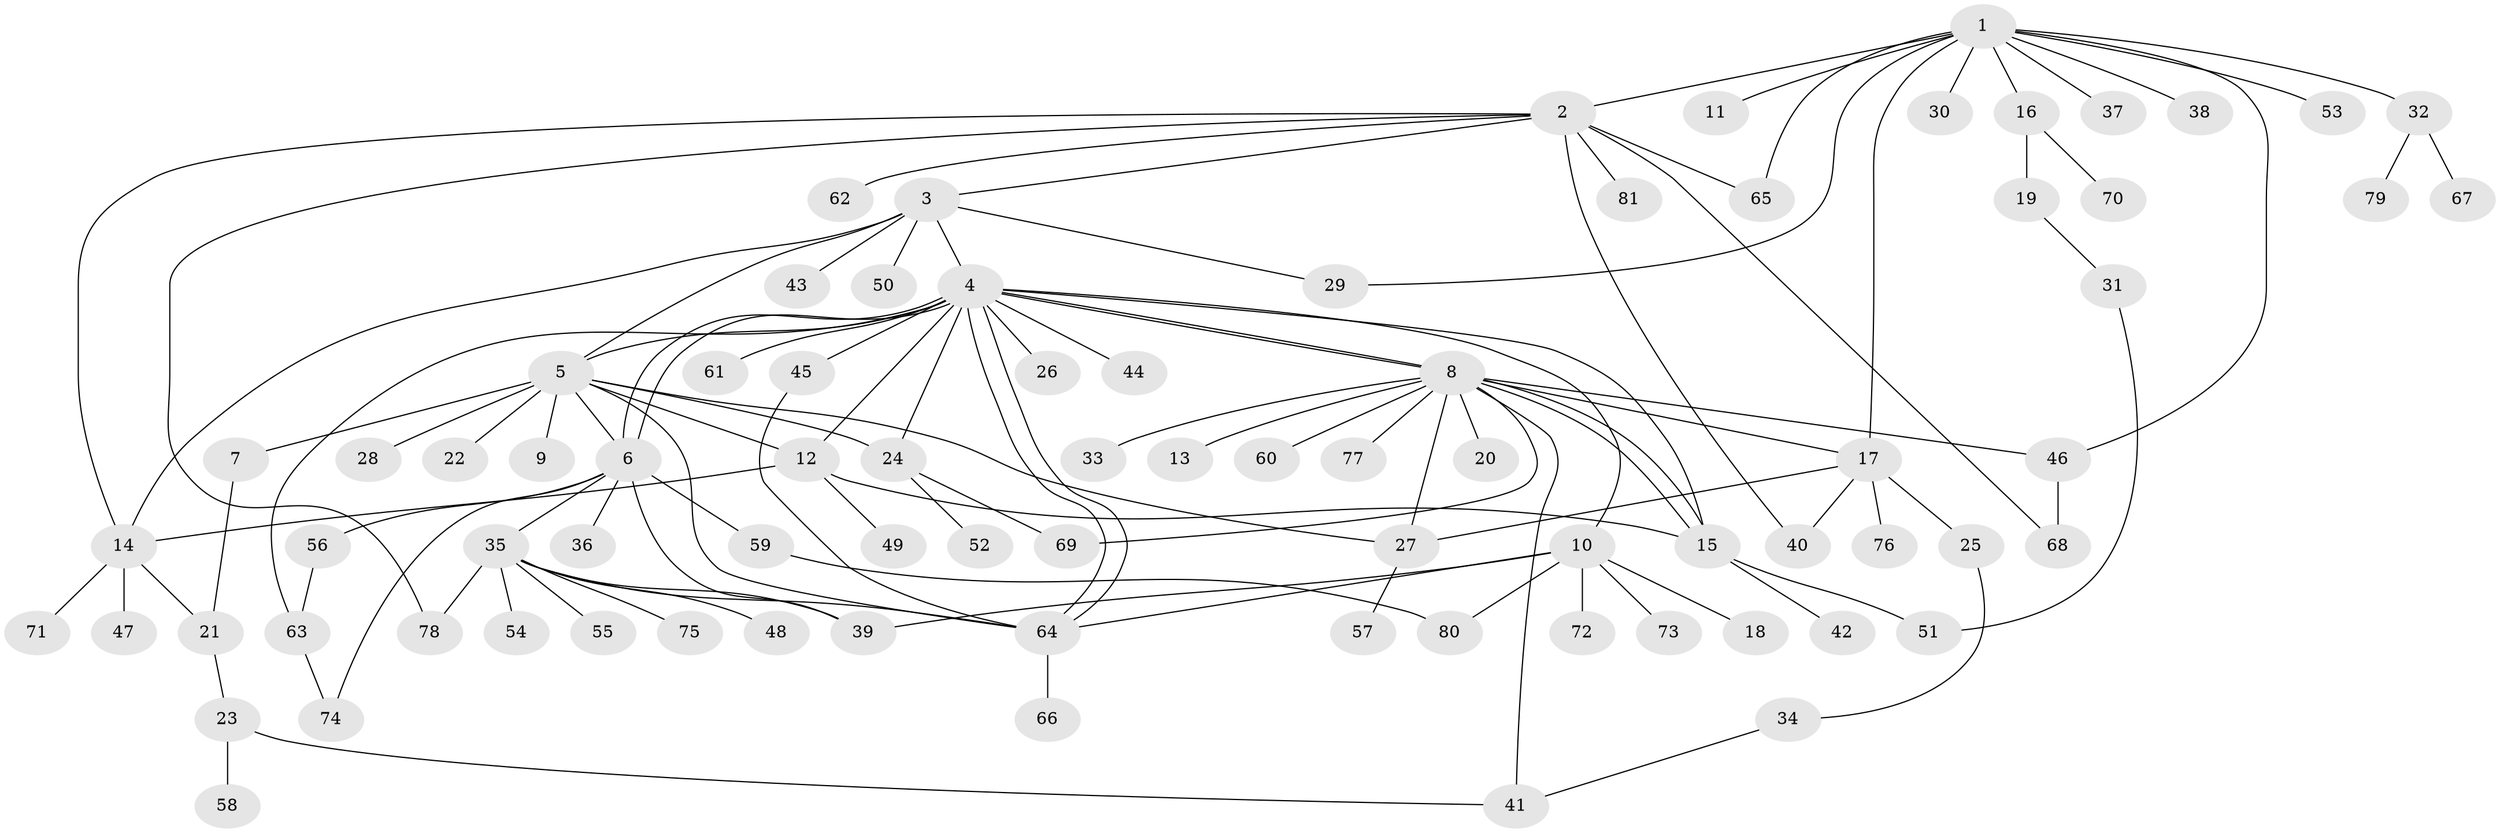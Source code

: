 // Generated by graph-tools (version 1.1) at 2025/47/03/09/25 04:47:18]
// undirected, 81 vertices, 115 edges
graph export_dot {
graph [start="1"]
  node [color=gray90,style=filled];
  1;
  2;
  3;
  4;
  5;
  6;
  7;
  8;
  9;
  10;
  11;
  12;
  13;
  14;
  15;
  16;
  17;
  18;
  19;
  20;
  21;
  22;
  23;
  24;
  25;
  26;
  27;
  28;
  29;
  30;
  31;
  32;
  33;
  34;
  35;
  36;
  37;
  38;
  39;
  40;
  41;
  42;
  43;
  44;
  45;
  46;
  47;
  48;
  49;
  50;
  51;
  52;
  53;
  54;
  55;
  56;
  57;
  58;
  59;
  60;
  61;
  62;
  63;
  64;
  65;
  66;
  67;
  68;
  69;
  70;
  71;
  72;
  73;
  74;
  75;
  76;
  77;
  78;
  79;
  80;
  81;
  1 -- 2;
  1 -- 11;
  1 -- 16;
  1 -- 17;
  1 -- 29;
  1 -- 30;
  1 -- 32;
  1 -- 37;
  1 -- 38;
  1 -- 46;
  1 -- 53;
  1 -- 65;
  2 -- 3;
  2 -- 14;
  2 -- 40;
  2 -- 62;
  2 -- 65;
  2 -- 68;
  2 -- 78;
  2 -- 81;
  3 -- 4;
  3 -- 5;
  3 -- 14;
  3 -- 29;
  3 -- 43;
  3 -- 50;
  4 -- 5;
  4 -- 6;
  4 -- 6;
  4 -- 8;
  4 -- 8;
  4 -- 10;
  4 -- 12;
  4 -- 15;
  4 -- 24;
  4 -- 26;
  4 -- 44;
  4 -- 45;
  4 -- 61;
  4 -- 63;
  4 -- 64;
  4 -- 64;
  5 -- 6;
  5 -- 7;
  5 -- 9;
  5 -- 12;
  5 -- 22;
  5 -- 24;
  5 -- 27;
  5 -- 28;
  5 -- 64;
  6 -- 35;
  6 -- 36;
  6 -- 39;
  6 -- 56;
  6 -- 59;
  6 -- 74;
  7 -- 21;
  8 -- 13;
  8 -- 15;
  8 -- 15;
  8 -- 17;
  8 -- 20;
  8 -- 27;
  8 -- 33;
  8 -- 41;
  8 -- 46;
  8 -- 60;
  8 -- 69;
  8 -- 77;
  10 -- 18;
  10 -- 39;
  10 -- 64;
  10 -- 72;
  10 -- 73;
  10 -- 80;
  12 -- 14;
  12 -- 15;
  12 -- 49;
  14 -- 21;
  14 -- 47;
  14 -- 71;
  15 -- 42;
  15 -- 51;
  16 -- 19;
  16 -- 70;
  17 -- 25;
  17 -- 27;
  17 -- 40;
  17 -- 76;
  19 -- 31;
  21 -- 23;
  23 -- 41;
  23 -- 58;
  24 -- 52;
  24 -- 69;
  25 -- 34;
  27 -- 57;
  31 -- 51;
  32 -- 67;
  32 -- 79;
  34 -- 41;
  35 -- 39;
  35 -- 48;
  35 -- 54;
  35 -- 55;
  35 -- 64;
  35 -- 75;
  35 -- 78;
  45 -- 64;
  46 -- 68;
  56 -- 63;
  59 -- 80;
  63 -- 74;
  64 -- 66;
}
